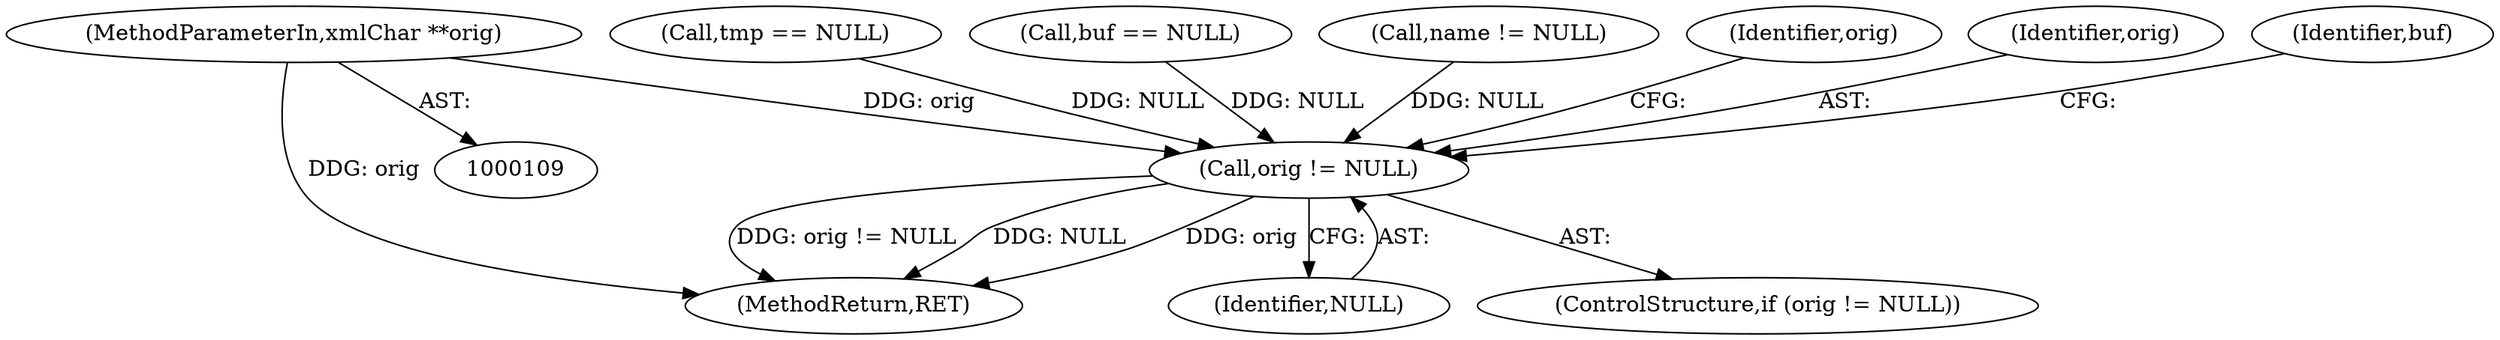 digraph "1_Chrome_d0947db40187f4708c58e64cbd6013faf9eddeed_20@pointer" {
"1000111" [label="(MethodParameterIn,xmlChar **orig)"];
"1000398" [label="(Call,orig != NULL)"];
"1000111" [label="(MethodParameterIn,xmlChar **orig)"];
"1000231" [label="(Call,tmp == NULL)"];
"1000170" [label="(Call,buf == NULL)"];
"1000398" [label="(Call,orig != NULL)"];
"1000397" [label="(ControlStructure,if (orig != NULL))"];
"1000361" [label="(Call,name != NULL)"];
"1000403" [label="(Identifier,orig)"];
"1000399" [label="(Identifier,orig)"];
"1000407" [label="(Identifier,buf)"];
"1000410" [label="(MethodReturn,RET)"];
"1000400" [label="(Identifier,NULL)"];
"1000111" -> "1000109"  [label="AST: "];
"1000111" -> "1000410"  [label="DDG: orig"];
"1000111" -> "1000398"  [label="DDG: orig"];
"1000398" -> "1000397"  [label="AST: "];
"1000398" -> "1000400"  [label="CFG: "];
"1000399" -> "1000398"  [label="AST: "];
"1000400" -> "1000398"  [label="AST: "];
"1000403" -> "1000398"  [label="CFG: "];
"1000407" -> "1000398"  [label="CFG: "];
"1000398" -> "1000410"  [label="DDG: orig != NULL"];
"1000398" -> "1000410"  [label="DDG: NULL"];
"1000398" -> "1000410"  [label="DDG: orig"];
"1000170" -> "1000398"  [label="DDG: NULL"];
"1000231" -> "1000398"  [label="DDG: NULL"];
"1000361" -> "1000398"  [label="DDG: NULL"];
}
